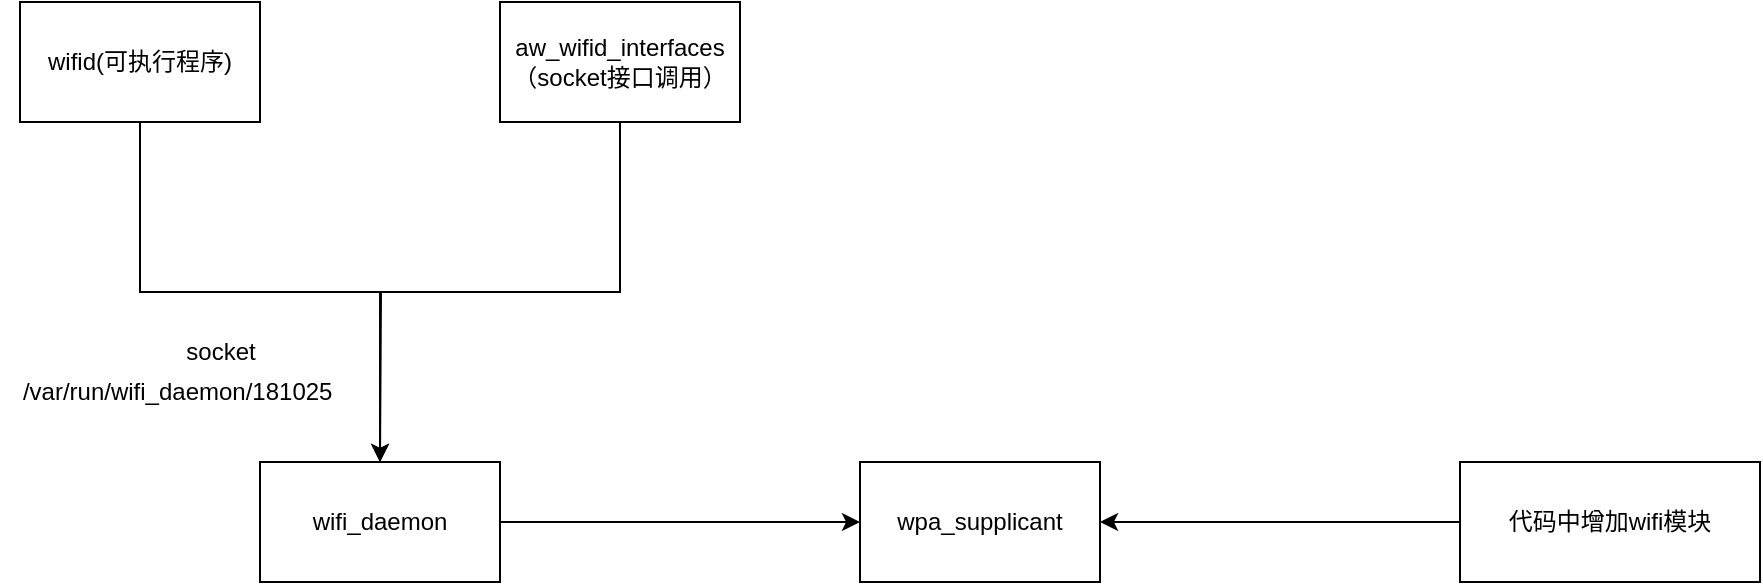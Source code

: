 <mxfile version="21.6.5" type="github">
  <diagram name="第 1 页" id="q6LpDPF4VS59UFywMJ-q">
    <mxGraphModel dx="2020" dy="1131" grid="1" gridSize="10" guides="1" tooltips="1" connect="1" arrows="1" fold="1" page="1" pageScale="1" pageWidth="827" pageHeight="1169" math="0" shadow="0">
      <root>
        <mxCell id="0" />
        <mxCell id="1" parent="0" />
        <mxCell id="tjSfp8Xapwo-cY2GO-eh-5" style="edgeStyle=orthogonalEdgeStyle;rounded=0;orthogonalLoop=1;jettySize=auto;html=1;entryX=0.5;entryY=0;entryDx=0;entryDy=0;" edge="1" parent="1" source="tjSfp8Xapwo-cY2GO-eh-1" target="tjSfp8Xapwo-cY2GO-eh-2">
          <mxGeometry relative="1" as="geometry" />
        </mxCell>
        <mxCell id="tjSfp8Xapwo-cY2GO-eh-1" value="wifid(可执行程序)" style="rounded=0;whiteSpace=wrap;html=1;" vertex="1" parent="1">
          <mxGeometry x="50" y="120" width="120" height="60" as="geometry" />
        </mxCell>
        <mxCell id="tjSfp8Xapwo-cY2GO-eh-10" style="edgeStyle=orthogonalEdgeStyle;rounded=0;orthogonalLoop=1;jettySize=auto;html=1;" edge="1" parent="1" source="tjSfp8Xapwo-cY2GO-eh-2" target="tjSfp8Xapwo-cY2GO-eh-3">
          <mxGeometry relative="1" as="geometry" />
        </mxCell>
        <mxCell id="tjSfp8Xapwo-cY2GO-eh-2" value="wifi_daemon" style="rounded=0;whiteSpace=wrap;html=1;" vertex="1" parent="1">
          <mxGeometry x="170" y="350" width="120" height="60" as="geometry" />
        </mxCell>
        <mxCell id="tjSfp8Xapwo-cY2GO-eh-3" value="wpa_supplicant" style="rounded=0;whiteSpace=wrap;html=1;" vertex="1" parent="1">
          <mxGeometry x="470" y="350" width="120" height="60" as="geometry" />
        </mxCell>
        <mxCell id="tjSfp8Xapwo-cY2GO-eh-6" style="edgeStyle=orthogonalEdgeStyle;rounded=0;orthogonalLoop=1;jettySize=auto;html=1;exitX=0.5;exitY=1;exitDx=0;exitDy=0;" edge="1" parent="1" source="tjSfp8Xapwo-cY2GO-eh-4">
          <mxGeometry relative="1" as="geometry">
            <mxPoint x="230" y="350" as="targetPoint" />
          </mxGeometry>
        </mxCell>
        <mxCell id="tjSfp8Xapwo-cY2GO-eh-4" value="aw_wifid_interfaces（socket接口调用）" style="rounded=0;whiteSpace=wrap;html=1;" vertex="1" parent="1">
          <mxGeometry x="290" y="120" width="120" height="60" as="geometry" />
        </mxCell>
        <mxCell id="tjSfp8Xapwo-cY2GO-eh-7" value="socket" style="text;html=1;align=center;verticalAlign=middle;resizable=0;points=[];autosize=1;strokeColor=none;fillColor=none;" vertex="1" parent="1">
          <mxGeometry x="120" y="280" width="60" height="30" as="geometry" />
        </mxCell>
        <mxCell id="tjSfp8Xapwo-cY2GO-eh-8" value="/var/run/wifi_daemon/181025&amp;nbsp;" style="text;html=1;align=center;verticalAlign=middle;resizable=0;points=[];autosize=1;strokeColor=none;fillColor=none;" vertex="1" parent="1">
          <mxGeometry x="40" y="300" width="180" height="30" as="geometry" />
        </mxCell>
        <mxCell id="tjSfp8Xapwo-cY2GO-eh-12" style="edgeStyle=orthogonalEdgeStyle;rounded=0;orthogonalLoop=1;jettySize=auto;html=1;entryX=1;entryY=0.5;entryDx=0;entryDy=0;" edge="1" parent="1" source="tjSfp8Xapwo-cY2GO-eh-11" target="tjSfp8Xapwo-cY2GO-eh-3">
          <mxGeometry relative="1" as="geometry" />
        </mxCell>
        <mxCell id="tjSfp8Xapwo-cY2GO-eh-11" value="代码中增加wifi模块" style="rounded=0;whiteSpace=wrap;html=1;" vertex="1" parent="1">
          <mxGeometry x="770" y="350" width="150" height="60" as="geometry" />
        </mxCell>
      </root>
    </mxGraphModel>
  </diagram>
</mxfile>
